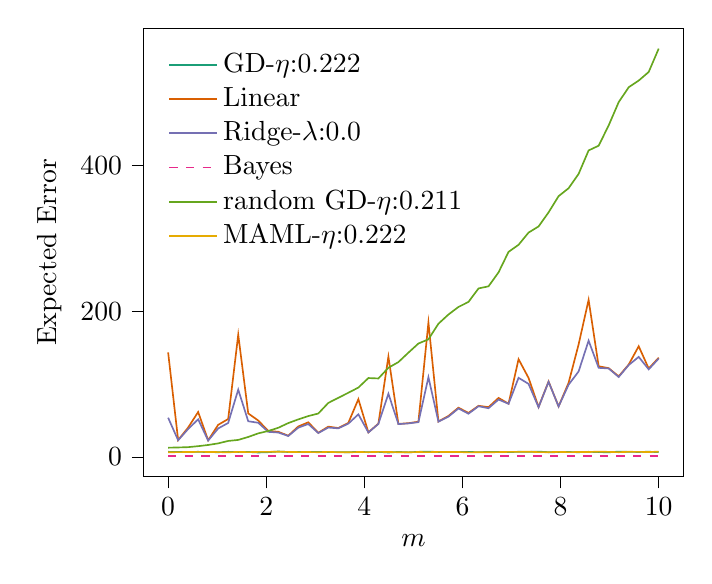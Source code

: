 % This file was created with tikzplotlib v0.10.1.
\begin{tikzpicture}

\definecolor{chocolate217952}{RGB}{217,95,2}
\definecolor{darkcyan27158119}{RGB}{27,158,119}
\definecolor{darkgoldenrod16611829}{RGB}{166,118,29}
\definecolor{darkgray176}{RGB}{176,176,176}
\definecolor{deeppink23141138}{RGB}{231,41,138}
\definecolor{lightslategray117112179}{RGB}{117,112,179}
\definecolor{olivedrab10216630}{RGB}{102,166,30}
\definecolor{orange2301712}{RGB}{230,171,2}

\begin{axis}[
legend cell align={left},
legend style={
  fill opacity=0.8,
  draw opacity=1,
  text opacity=1,
  at={(0.03,0.97)},
  anchor=north west,
  draw=none
},
tick align=outside,
tick pos=left,
x grid style={darkgray176},
xlabel={\(\displaystyle m\)},
xmin=-0.5, xmax=10.5,
xtick style={color=black},
y grid style={darkgray176},
ylabel={Expected Error},
ymin=-26.952, ymax=587.977,
ytick style={color=black}
]
\addplot [semithick, darkcyan27158119]
table {%
0 6.977
0.204 6.617
0.408 6.767
0.612 6.967
0.816 6.658
1.02 6.388
1.224 6.964
1.429 6.645
1.633 6.755
1.837 6.042
2.041 6.489
2.245 7.388
2.449 6.703
2.653 6.749
2.857 6.539
3.061 6.884
3.265 6.524
3.469 6.563
3.673 6.407
3.878 6.87
4.082 6.444
4.286 6.889
4.49 6.027
4.694 6.797
4.898 6.207
5.102 6.914
5.306 7.202
5.51 6.699
5.714 6.727
5.918 6.838
6.122 6.682
6.327 6.538
6.531 6.669
6.735 6.89
6.939 6.608
7.143 6.983
7.347 6.853
7.551 7.273
7.755 6.422
7.959 6.508
8.163 6.671
8.367 6.405
8.571 6.953
8.776 6.633
8.98 6.255
9.184 7.236
9.388 6.912
9.592 6.781
9.796 7.032
10 6.618
};
\addlegendentry{GD-$\eta$:0.222}
\addplot [semithick, chocolate217952]
table {%
0 143.38
0.204 23.11
0.408 40.271
0.612 61.559
0.816 22.735
1.02 43.961
1.224 51.944
1.429 167.66
1.633 59.635
1.837 49.86
2.041 35.649
2.245 34.43
2.449 29.05
2.653 41.757
2.857 47.46
3.061 33.08
3.265 41.503
3.469 39.582
3.673 46.634
3.878 79.181
4.082 33.617
4.286 45.65
4.49 137.502
4.694 45.194
4.898 46.234
5.102 48.245
5.306 184.348
5.51 48.615
5.714 56.177
5.918 67.489
6.122 60.298
6.327 70.065
6.531 68.246
6.735 80.874
6.939 72.996
7.143 133.971
7.347 108.324
7.551 68.487
7.755 103.419
7.959 69.247
8.163 101.596
8.367 154.21
8.571 215.403
8.776 124.303
8.98 121.717
9.184 110.473
9.388 126.64
9.592 151.746
9.796 121.217
10 136.068
};
\addlegendentry{Linear}
\addplot [semithick, lightslategray117112179]
table {%
0 53.755
0.204 22.842
0.408 38.217
0.612 51.564
0.816 22.417
1.02 38.995
1.224 46.571
1.429 92.243
1.633 48.877
1.837 46.814
2.041 34.339
2.245 33.428
2.449 28.677
2.653 40.102
2.857 45.091
3.061 32.716
3.265 40.235
3.469 39.154
3.673 45.573
3.878 58.397
4.082 33.508
4.286 45.187
4.49 86.653
4.694 44.959
4.898 45.944
5.102 47.648
5.306 109.331
5.51 48.342
5.714 55.206
5.918 66.46
6.122 59.206
6.327 69.501
6.531 66.766
6.735 78.66
6.939 72.802
7.143 108.478
7.347 100.144
7.551 68.073
7.755 102.981
7.959 69.168
8.163 99.039
8.367 117.169
8.571 159.435
8.776 122.133
8.98 121.291
9.184 109.592
9.388 125.938
9.592 137.178
9.796 120.071
10 134.902
};
\addlegendentry{Ridge-$\lambda$:0.0}
\addplot [semithick, deeppink23141138, dashed]
table {%
0 1.0
0.204 1.0
0.408 1.0
0.612 1.0
0.816 1.0
1.02 1.0
1.224 1.0
1.429 1.0
1.633 1.0
1.837 1.0
2.041 1.0
2.245 1.0
2.449 1.0
2.653 1.0
2.857 1.0
3.061 1.0
3.265 1.0
3.469 1.0
3.673 1.0
3.878 1.0
4.082 1.0
4.286 1.0
4.49 1.0
4.694 1.0
4.898 1.0
5.102 1.0
5.306 1.0
5.51 1.0
5.714 1.0
5.918 1.0
6.122 1.0
6.327 1.0
6.531 1.0
6.735 1.0
6.939 1.0
7.143 1.0
7.347 1.0
7.551 1.0
7.755 1.0
7.959 1.0
8.163 1.0
8.367 1.0
8.571 1.0
8.776 1.0
8.98 1.0
9.184 1.0
9.388 1.0
9.592 1.0
9.796 1.0
10 1.0
};
\addlegendentry{Bayes}
\addplot [semithick, olivedrab10216630]
table {%
0 12.621
0.204 12.934
0.408 13.37
0.612 14.707
0.816 16.351
1.02 18.528
1.224 21.874
1.429 23.284
1.633 27.33
1.837 32.268
2.041 35.53
2.245 39.928
2.449 46.381
2.653 51.435
2.857 56.016
3.061 59.49
3.265 74.02
3.469 81.045
3.673 87.943
3.878 95.106
4.082 108.15
4.286 107.58
4.49 122.237
4.694 130.037
4.898 142.992
5.102 155.491
5.306 161.307
5.51 182.683
5.714 195.281
5.918 205.644
6.122 212.537
6.327 231.049
6.531 233.967
6.735 253.103
6.939 281.215
7.143 290.895
7.347 307.666
7.551 316.084
7.755 335.393
7.959 357.613
8.163 368.508
8.367 388.136
8.571 420.326
8.776 426.861
8.98 454.669
9.184 486.558
9.388 506.963
9.592 516.158
9.796 527.953
10 560.026
};
\addlegendentry{random GD-$\eta$:0.211}
\addplot [semithick, orange2301712]
table {%
0 6.253
0.204 6.584
0.408 6.622
0.612 6.931
0.816 6.767
1.02 6.575
1.224 6.31
1.429 6.85
1.633 6.511
1.837 6.831
2.041 6.875
2.245 7.158
2.449 6.817
2.653 6.578
2.857 6.665
3.061 6.407
3.265 6.896
3.469 6.382
3.673 6.273
3.878 6.698
4.082 6.511
4.286 6.872
4.49 6.758
4.694 6.378
4.898 6.391
5.102 6.666
5.306 6.51
5.51 6.838
5.714 6.725
5.918 6.688
6.122 6.232
6.327 6.287
6.531 6.294
6.735 6.577
6.939 6.871
7.143 6.852
7.347 7.143
7.551 6.509
7.755 6.457
7.959 6.854
8.163 6.518
8.367 6.669
8.571 6.714
8.776 7.188
8.98 6.88
9.184 6.442
9.388 6.97
9.592 6.909
9.796 6.676
10 7.189
};
\addlegendentry{MAML-$\eta$:0.222}

\end{axis}

\end{tikzpicture}
